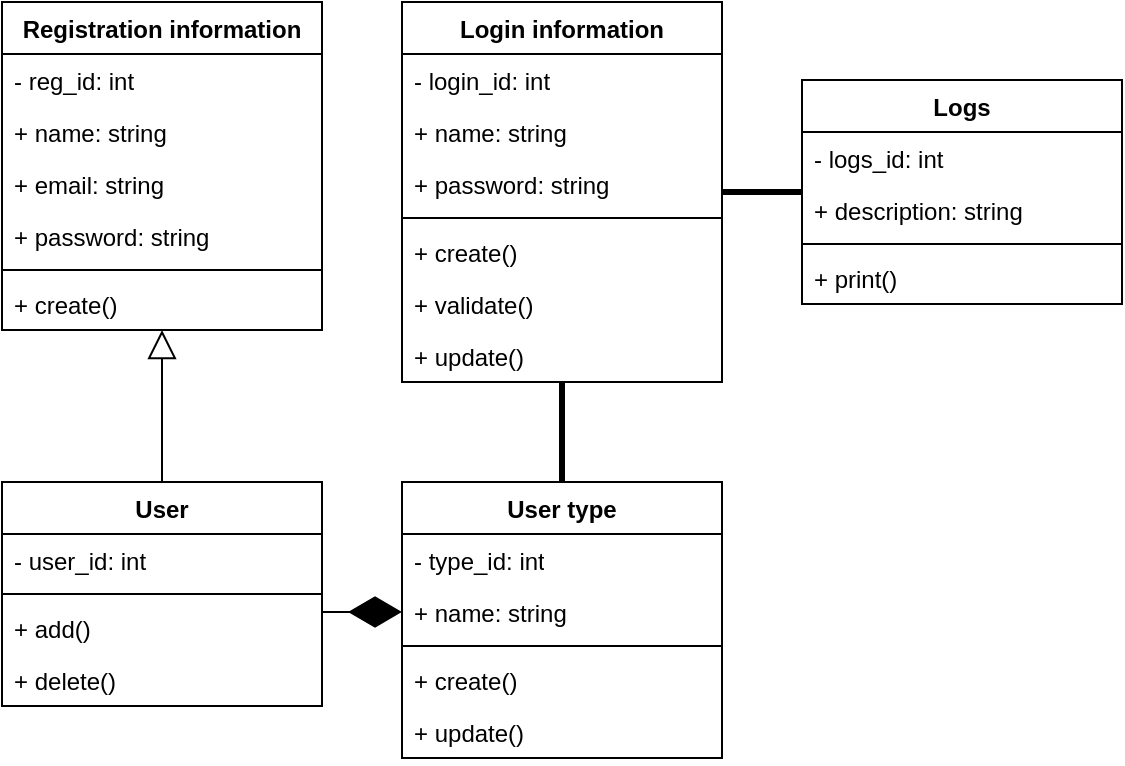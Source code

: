 <mxfile version="21.8.2" type="device">
  <diagram name="Страница — 1" id="bQiTaYiBoLcvTimjIu4Q">
    <mxGraphModel dx="590" dy="577" grid="1" gridSize="10" guides="1" tooltips="1" connect="1" arrows="1" fold="1" page="1" pageScale="1" pageWidth="1169" pageHeight="827" math="0" shadow="0">
      <root>
        <mxCell id="0" />
        <mxCell id="1" parent="0" />
        <mxCell id="MrJML--xWN_OLEguk4rB-1" value="Registration information" style="swimlane;fontStyle=1;align=center;verticalAlign=top;childLayout=stackLayout;horizontal=1;startSize=26;horizontalStack=0;resizeParent=1;resizeParentMax=0;resizeLast=0;collapsible=1;marginBottom=0;whiteSpace=wrap;html=1;" vertex="1" parent="1">
          <mxGeometry x="120" y="40" width="160" height="164" as="geometry" />
        </mxCell>
        <mxCell id="MrJML--xWN_OLEguk4rB-13" value="- reg_id: int" style="text;strokeColor=none;fillColor=none;align=left;verticalAlign=top;spacingLeft=4;spacingRight=4;overflow=hidden;rotatable=0;points=[[0,0.5],[1,0.5]];portConstraint=eastwest;whiteSpace=wrap;html=1;" vertex="1" parent="MrJML--xWN_OLEguk4rB-1">
          <mxGeometry y="26" width="160" height="26" as="geometry" />
        </mxCell>
        <mxCell id="MrJML--xWN_OLEguk4rB-2" value="+ name: string" style="text;strokeColor=none;fillColor=none;align=left;verticalAlign=top;spacingLeft=4;spacingRight=4;overflow=hidden;rotatable=0;points=[[0,0.5],[1,0.5]];portConstraint=eastwest;whiteSpace=wrap;html=1;" vertex="1" parent="MrJML--xWN_OLEguk4rB-1">
          <mxGeometry y="52" width="160" height="26" as="geometry" />
        </mxCell>
        <mxCell id="MrJML--xWN_OLEguk4rB-5" value="+ email: string" style="text;strokeColor=none;fillColor=none;align=left;verticalAlign=top;spacingLeft=4;spacingRight=4;overflow=hidden;rotatable=0;points=[[0,0.5],[1,0.5]];portConstraint=eastwest;whiteSpace=wrap;html=1;" vertex="1" parent="MrJML--xWN_OLEguk4rB-1">
          <mxGeometry y="78" width="160" height="26" as="geometry" />
        </mxCell>
        <mxCell id="MrJML--xWN_OLEguk4rB-6" value="+ password: string" style="text;strokeColor=none;fillColor=none;align=left;verticalAlign=top;spacingLeft=4;spacingRight=4;overflow=hidden;rotatable=0;points=[[0,0.5],[1,0.5]];portConstraint=eastwest;whiteSpace=wrap;html=1;" vertex="1" parent="MrJML--xWN_OLEguk4rB-1">
          <mxGeometry y="104" width="160" height="26" as="geometry" />
        </mxCell>
        <mxCell id="MrJML--xWN_OLEguk4rB-3" value="" style="line;strokeWidth=1;fillColor=none;align=left;verticalAlign=middle;spacingTop=-1;spacingLeft=3;spacingRight=3;rotatable=0;labelPosition=right;points=[];portConstraint=eastwest;strokeColor=inherit;" vertex="1" parent="MrJML--xWN_OLEguk4rB-1">
          <mxGeometry y="130" width="160" height="8" as="geometry" />
        </mxCell>
        <mxCell id="MrJML--xWN_OLEguk4rB-4" value="+ create()" style="text;strokeColor=none;fillColor=none;align=left;verticalAlign=top;spacingLeft=4;spacingRight=4;overflow=hidden;rotatable=0;points=[[0,0.5],[1,0.5]];portConstraint=eastwest;whiteSpace=wrap;html=1;" vertex="1" parent="MrJML--xWN_OLEguk4rB-1">
          <mxGeometry y="138" width="160" height="26" as="geometry" />
        </mxCell>
        <mxCell id="MrJML--xWN_OLEguk4rB-7" value="Login information" style="swimlane;fontStyle=1;align=center;verticalAlign=top;childLayout=stackLayout;horizontal=1;startSize=26;horizontalStack=0;resizeParent=1;resizeParentMax=0;resizeLast=0;collapsible=1;marginBottom=0;whiteSpace=wrap;html=1;" vertex="1" parent="1">
          <mxGeometry x="320" y="40" width="160" height="190" as="geometry" />
        </mxCell>
        <mxCell id="MrJML--xWN_OLEguk4rB-14" value="- login_id: int" style="text;strokeColor=none;fillColor=none;align=left;verticalAlign=top;spacingLeft=4;spacingRight=4;overflow=hidden;rotatable=0;points=[[0,0.5],[1,0.5]];portConstraint=eastwest;whiteSpace=wrap;html=1;" vertex="1" parent="MrJML--xWN_OLEguk4rB-7">
          <mxGeometry y="26" width="160" height="26" as="geometry" />
        </mxCell>
        <mxCell id="MrJML--xWN_OLEguk4rB-8" value="+ name: string" style="text;strokeColor=none;fillColor=none;align=left;verticalAlign=top;spacingLeft=4;spacingRight=4;overflow=hidden;rotatable=0;points=[[0,0.5],[1,0.5]];portConstraint=eastwest;whiteSpace=wrap;html=1;" vertex="1" parent="MrJML--xWN_OLEguk4rB-7">
          <mxGeometry y="52" width="160" height="26" as="geometry" />
        </mxCell>
        <mxCell id="MrJML--xWN_OLEguk4rB-10" value="+ password: string" style="text;strokeColor=none;fillColor=none;align=left;verticalAlign=top;spacingLeft=4;spacingRight=4;overflow=hidden;rotatable=0;points=[[0,0.5],[1,0.5]];portConstraint=eastwest;whiteSpace=wrap;html=1;" vertex="1" parent="MrJML--xWN_OLEguk4rB-7">
          <mxGeometry y="78" width="160" height="26" as="geometry" />
        </mxCell>
        <mxCell id="MrJML--xWN_OLEguk4rB-11" value="" style="line;strokeWidth=1;fillColor=none;align=left;verticalAlign=middle;spacingTop=-1;spacingLeft=3;spacingRight=3;rotatable=0;labelPosition=right;points=[];portConstraint=eastwest;strokeColor=inherit;" vertex="1" parent="MrJML--xWN_OLEguk4rB-7">
          <mxGeometry y="104" width="160" height="8" as="geometry" />
        </mxCell>
        <mxCell id="MrJML--xWN_OLEguk4rB-12" value="+ create()" style="text;strokeColor=none;fillColor=none;align=left;verticalAlign=top;spacingLeft=4;spacingRight=4;overflow=hidden;rotatable=0;points=[[0,0.5],[1,0.5]];portConstraint=eastwest;whiteSpace=wrap;html=1;" vertex="1" parent="MrJML--xWN_OLEguk4rB-7">
          <mxGeometry y="112" width="160" height="26" as="geometry" />
        </mxCell>
        <mxCell id="MrJML--xWN_OLEguk4rB-15" value="+ validate()" style="text;strokeColor=none;fillColor=none;align=left;verticalAlign=top;spacingLeft=4;spacingRight=4;overflow=hidden;rotatable=0;points=[[0,0.5],[1,0.5]];portConstraint=eastwest;whiteSpace=wrap;html=1;" vertex="1" parent="MrJML--xWN_OLEguk4rB-7">
          <mxGeometry y="138" width="160" height="26" as="geometry" />
        </mxCell>
        <mxCell id="MrJML--xWN_OLEguk4rB-16" value="+ update()" style="text;strokeColor=none;fillColor=none;align=left;verticalAlign=top;spacingLeft=4;spacingRight=4;overflow=hidden;rotatable=0;points=[[0,0.5],[1,0.5]];portConstraint=eastwest;whiteSpace=wrap;html=1;" vertex="1" parent="MrJML--xWN_OLEguk4rB-7">
          <mxGeometry y="164" width="160" height="26" as="geometry" />
        </mxCell>
        <mxCell id="MrJML--xWN_OLEguk4rB-17" value="Logs" style="swimlane;fontStyle=1;align=center;verticalAlign=top;childLayout=stackLayout;horizontal=1;startSize=26;horizontalStack=0;resizeParent=1;resizeParentMax=0;resizeLast=0;collapsible=1;marginBottom=0;whiteSpace=wrap;html=1;" vertex="1" parent="1">
          <mxGeometry x="520" y="79" width="160" height="112" as="geometry" />
        </mxCell>
        <mxCell id="MrJML--xWN_OLEguk4rB-18" value="- logs_id: int" style="text;strokeColor=none;fillColor=none;align=left;verticalAlign=top;spacingLeft=4;spacingRight=4;overflow=hidden;rotatable=0;points=[[0,0.5],[1,0.5]];portConstraint=eastwest;whiteSpace=wrap;html=1;" vertex="1" parent="MrJML--xWN_OLEguk4rB-17">
          <mxGeometry y="26" width="160" height="26" as="geometry" />
        </mxCell>
        <mxCell id="MrJML--xWN_OLEguk4rB-20" value="+ description: string" style="text;strokeColor=none;fillColor=none;align=left;verticalAlign=top;spacingLeft=4;spacingRight=4;overflow=hidden;rotatable=0;points=[[0,0.5],[1,0.5]];portConstraint=eastwest;whiteSpace=wrap;html=1;" vertex="1" parent="MrJML--xWN_OLEguk4rB-17">
          <mxGeometry y="52" width="160" height="26" as="geometry" />
        </mxCell>
        <mxCell id="MrJML--xWN_OLEguk4rB-22" value="" style="line;strokeWidth=1;fillColor=none;align=left;verticalAlign=middle;spacingTop=-1;spacingLeft=3;spacingRight=3;rotatable=0;labelPosition=right;points=[];portConstraint=eastwest;strokeColor=inherit;" vertex="1" parent="MrJML--xWN_OLEguk4rB-17">
          <mxGeometry y="78" width="160" height="8" as="geometry" />
        </mxCell>
        <mxCell id="MrJML--xWN_OLEguk4rB-23" value="+ print()" style="text;strokeColor=none;fillColor=none;align=left;verticalAlign=top;spacingLeft=4;spacingRight=4;overflow=hidden;rotatable=0;points=[[0,0.5],[1,0.5]];portConstraint=eastwest;whiteSpace=wrap;html=1;" vertex="1" parent="MrJML--xWN_OLEguk4rB-17">
          <mxGeometry y="86" width="160" height="26" as="geometry" />
        </mxCell>
        <mxCell id="MrJML--xWN_OLEguk4rB-24" value="User type" style="swimlane;fontStyle=1;align=center;verticalAlign=top;childLayout=stackLayout;horizontal=1;startSize=26;horizontalStack=0;resizeParent=1;resizeParentMax=0;resizeLast=0;collapsible=1;marginBottom=0;whiteSpace=wrap;html=1;" vertex="1" parent="1">
          <mxGeometry x="320" y="280" width="160" height="138" as="geometry" />
        </mxCell>
        <mxCell id="MrJML--xWN_OLEguk4rB-25" value="- type_id: int" style="text;strokeColor=none;fillColor=none;align=left;verticalAlign=top;spacingLeft=4;spacingRight=4;overflow=hidden;rotatable=0;points=[[0,0.5],[1,0.5]];portConstraint=eastwest;whiteSpace=wrap;html=1;" vertex="1" parent="MrJML--xWN_OLEguk4rB-24">
          <mxGeometry y="26" width="160" height="26" as="geometry" />
        </mxCell>
        <mxCell id="MrJML--xWN_OLEguk4rB-26" value="+ name: string" style="text;strokeColor=none;fillColor=none;align=left;verticalAlign=top;spacingLeft=4;spacingRight=4;overflow=hidden;rotatable=0;points=[[0,0.5],[1,0.5]];portConstraint=eastwest;whiteSpace=wrap;html=1;" vertex="1" parent="MrJML--xWN_OLEguk4rB-24">
          <mxGeometry y="52" width="160" height="26" as="geometry" />
        </mxCell>
        <mxCell id="MrJML--xWN_OLEguk4rB-28" value="" style="line;strokeWidth=1;fillColor=none;align=left;verticalAlign=middle;spacingTop=-1;spacingLeft=3;spacingRight=3;rotatable=0;labelPosition=right;points=[];portConstraint=eastwest;strokeColor=inherit;" vertex="1" parent="MrJML--xWN_OLEguk4rB-24">
          <mxGeometry y="78" width="160" height="8" as="geometry" />
        </mxCell>
        <mxCell id="MrJML--xWN_OLEguk4rB-29" value="+ create()" style="text;strokeColor=none;fillColor=none;align=left;verticalAlign=top;spacingLeft=4;spacingRight=4;overflow=hidden;rotatable=0;points=[[0,0.5],[1,0.5]];portConstraint=eastwest;whiteSpace=wrap;html=1;" vertex="1" parent="MrJML--xWN_OLEguk4rB-24">
          <mxGeometry y="86" width="160" height="26" as="geometry" />
        </mxCell>
        <mxCell id="MrJML--xWN_OLEguk4rB-31" value="+ update()" style="text;strokeColor=none;fillColor=none;align=left;verticalAlign=top;spacingLeft=4;spacingRight=4;overflow=hidden;rotatable=0;points=[[0,0.5],[1,0.5]];portConstraint=eastwest;whiteSpace=wrap;html=1;" vertex="1" parent="MrJML--xWN_OLEguk4rB-24">
          <mxGeometry y="112" width="160" height="26" as="geometry" />
        </mxCell>
        <mxCell id="MrJML--xWN_OLEguk4rB-32" value="User" style="swimlane;fontStyle=1;align=center;verticalAlign=top;childLayout=stackLayout;horizontal=1;startSize=26;horizontalStack=0;resizeParent=1;resizeParentMax=0;resizeLast=0;collapsible=1;marginBottom=0;whiteSpace=wrap;html=1;" vertex="1" parent="1">
          <mxGeometry x="120" y="280" width="160" height="112" as="geometry" />
        </mxCell>
        <mxCell id="MrJML--xWN_OLEguk4rB-33" value="- user_id: int" style="text;strokeColor=none;fillColor=none;align=left;verticalAlign=top;spacingLeft=4;spacingRight=4;overflow=hidden;rotatable=0;points=[[0,0.5],[1,0.5]];portConstraint=eastwest;whiteSpace=wrap;html=1;" vertex="1" parent="MrJML--xWN_OLEguk4rB-32">
          <mxGeometry y="26" width="160" height="26" as="geometry" />
        </mxCell>
        <mxCell id="MrJML--xWN_OLEguk4rB-35" value="" style="line;strokeWidth=1;fillColor=none;align=left;verticalAlign=middle;spacingTop=-1;spacingLeft=3;spacingRight=3;rotatable=0;labelPosition=right;points=[];portConstraint=eastwest;strokeColor=inherit;" vertex="1" parent="MrJML--xWN_OLEguk4rB-32">
          <mxGeometry y="52" width="160" height="8" as="geometry" />
        </mxCell>
        <mxCell id="MrJML--xWN_OLEguk4rB-36" value="+ add()" style="text;strokeColor=none;fillColor=none;align=left;verticalAlign=top;spacingLeft=4;spacingRight=4;overflow=hidden;rotatable=0;points=[[0,0.5],[1,0.5]];portConstraint=eastwest;whiteSpace=wrap;html=1;" vertex="1" parent="MrJML--xWN_OLEguk4rB-32">
          <mxGeometry y="60" width="160" height="26" as="geometry" />
        </mxCell>
        <mxCell id="MrJML--xWN_OLEguk4rB-37" value="+ delete()" style="text;strokeColor=none;fillColor=none;align=left;verticalAlign=top;spacingLeft=4;spacingRight=4;overflow=hidden;rotatable=0;points=[[0,0.5],[1,0.5]];portConstraint=eastwest;whiteSpace=wrap;html=1;" vertex="1" parent="MrJML--xWN_OLEguk4rB-32">
          <mxGeometry y="86" width="160" height="26" as="geometry" />
        </mxCell>
        <mxCell id="MrJML--xWN_OLEguk4rB-38" value="" style="endArrow=block;endFill=0;endSize=12;html=1;rounded=0;exitX=0.5;exitY=0;exitDx=0;exitDy=0;entryX=0.5;entryY=1;entryDx=0;entryDy=0;" edge="1" parent="1" source="MrJML--xWN_OLEguk4rB-32" target="MrJML--xWN_OLEguk4rB-1">
          <mxGeometry width="160" relative="1" as="geometry">
            <mxPoint x="280" y="300" as="sourcePoint" />
            <mxPoint x="440" y="300" as="targetPoint" />
          </mxGeometry>
        </mxCell>
        <mxCell id="MrJML--xWN_OLEguk4rB-39" value="" style="endArrow=diamondThin;endFill=1;endSize=24;html=1;rounded=0;entryX=0;entryY=0.5;entryDx=0;entryDy=0;exitX=1;exitY=0.192;exitDx=0;exitDy=0;exitPerimeter=0;" edge="1" parent="1" source="MrJML--xWN_OLEguk4rB-36" target="MrJML--xWN_OLEguk4rB-26">
          <mxGeometry width="160" relative="1" as="geometry">
            <mxPoint x="290" y="345" as="sourcePoint" />
            <mxPoint x="440" y="300" as="targetPoint" />
          </mxGeometry>
        </mxCell>
        <mxCell id="MrJML--xWN_OLEguk4rB-40" value="" style="endArrow=none;startArrow=none;endFill=0;startFill=0;endSize=8;html=1;verticalAlign=bottom;labelBackgroundColor=none;strokeWidth=3;rounded=0;exitX=0.5;exitY=0;exitDx=0;exitDy=0;entryX=0.5;entryY=1;entryDx=0;entryDy=0;" edge="1" parent="1" source="MrJML--xWN_OLEguk4rB-24" target="MrJML--xWN_OLEguk4rB-7">
          <mxGeometry width="160" relative="1" as="geometry">
            <mxPoint x="280" y="300" as="sourcePoint" />
            <mxPoint x="400" y="240" as="targetPoint" />
          </mxGeometry>
        </mxCell>
        <mxCell id="MrJML--xWN_OLEguk4rB-41" value="" style="endArrow=none;startArrow=none;endFill=0;startFill=0;endSize=8;html=1;verticalAlign=bottom;labelBackgroundColor=none;strokeWidth=3;rounded=0;" edge="1" parent="1" source="MrJML--xWN_OLEguk4rB-7" target="MrJML--xWN_OLEguk4rB-17">
          <mxGeometry width="160" relative="1" as="geometry">
            <mxPoint x="410" y="290" as="sourcePoint" />
            <mxPoint x="410" y="240" as="targetPoint" />
          </mxGeometry>
        </mxCell>
      </root>
    </mxGraphModel>
  </diagram>
</mxfile>
